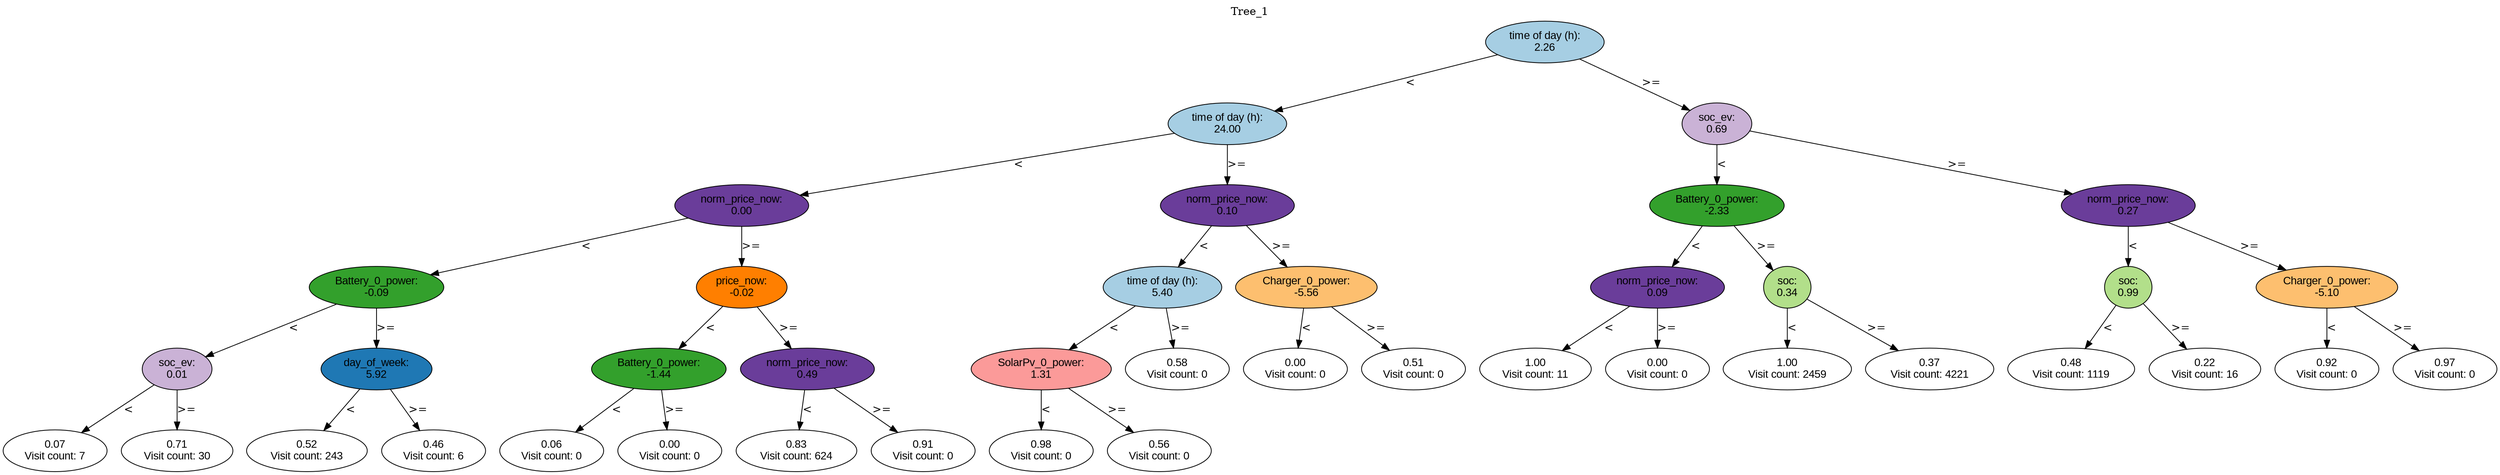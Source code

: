 digraph BST {
    node [fontname="Arial" style=filled colorscheme=paired12];
    0 [ label = "time of day (h):
2.26" fillcolor=1];
    1 [ label = "time of day (h):
24.00" fillcolor=1];
    2 [ label = "norm_price_now:
0.00" fillcolor=10];
    3 [ label = "Battery_0_power:
-0.09" fillcolor=4];
    4 [ label = "soc_ev:
0.01" fillcolor=9];
    5 [ label = "0.07
Visit count: 7" fillcolor=white];
    6 [ label = "0.71
Visit count: 30" fillcolor=white];
    7 [ label = "day_of_week:
5.92" fillcolor=2];
    8 [ label = "0.52
Visit count: 243" fillcolor=white];
    9 [ label = "0.46
Visit count: 6" fillcolor=white];
    10 [ label = "price_now:
-0.02" fillcolor=8];
    11 [ label = "Battery_0_power:
-1.44" fillcolor=4];
    12 [ label = "0.06
Visit count: 0" fillcolor=white];
    13 [ label = "0.00
Visit count: 0" fillcolor=white];
    14 [ label = "norm_price_now:
0.49" fillcolor=10];
    15 [ label = "0.83
Visit count: 624" fillcolor=white];
    16 [ label = "0.91
Visit count: 0" fillcolor=white];
    17 [ label = "norm_price_now:
0.10" fillcolor=10];
    18 [ label = "time of day (h):
5.40" fillcolor=1];
    19 [ label = "SolarPv_0_power:
1.31" fillcolor=5];
    20 [ label = "0.98
Visit count: 0" fillcolor=white];
    21 [ label = "0.56
Visit count: 0" fillcolor=white];
    22 [ label = "0.58
Visit count: 0" fillcolor=white];
    23 [ label = "Charger_0_power:
-5.56" fillcolor=7];
    24 [ label = "0.00
Visit count: 0" fillcolor=white];
    25 [ label = "0.51
Visit count: 0" fillcolor=white];
    26 [ label = "soc_ev:
0.69" fillcolor=9];
    27 [ label = "Battery_0_power:
-2.33" fillcolor=4];
    28 [ label = "norm_price_now:
0.09" fillcolor=10];
    29 [ label = "1.00
Visit count: 11" fillcolor=white];
    30 [ label = "0.00
Visit count: 0" fillcolor=white];
    31 [ label = "soc:
0.34" fillcolor=3];
    32 [ label = "1.00
Visit count: 2459" fillcolor=white];
    33 [ label = "0.37
Visit count: 4221" fillcolor=white];
    34 [ label = "norm_price_now:
0.27" fillcolor=10];
    35 [ label = "soc:
0.99" fillcolor=3];
    36 [ label = "0.48
Visit count: 1119" fillcolor=white];
    37 [ label = "0.22
Visit count: 16" fillcolor=white];
    38 [ label = "Charger_0_power:
-5.10" fillcolor=7];
    39 [ label = "0.92
Visit count: 0" fillcolor=white];
    40 [ label = "0.97
Visit count: 0" fillcolor=white];

    0  -> 1[ label = "<"];
    0  -> 26[ label = ">="];
    1  -> 2[ label = "<"];
    1  -> 17[ label = ">="];
    2  -> 3[ label = "<"];
    2  -> 10[ label = ">="];
    3  -> 4[ label = "<"];
    3  -> 7[ label = ">="];
    4  -> 5[ label = "<"];
    4  -> 6[ label = ">="];
    7  -> 8[ label = "<"];
    7  -> 9[ label = ">="];
    10  -> 11[ label = "<"];
    10  -> 14[ label = ">="];
    11  -> 12[ label = "<"];
    11  -> 13[ label = ">="];
    14  -> 15[ label = "<"];
    14  -> 16[ label = ">="];
    17  -> 18[ label = "<"];
    17  -> 23[ label = ">="];
    18  -> 19[ label = "<"];
    18  -> 22[ label = ">="];
    19  -> 20[ label = "<"];
    19  -> 21[ label = ">="];
    23  -> 24[ label = "<"];
    23  -> 25[ label = ">="];
    26  -> 27[ label = "<"];
    26  -> 34[ label = ">="];
    27  -> 28[ label = "<"];
    27  -> 31[ label = ">="];
    28  -> 29[ label = "<"];
    28  -> 30[ label = ">="];
    31  -> 32[ label = "<"];
    31  -> 33[ label = ">="];
    34  -> 35[ label = "<"];
    34  -> 38[ label = ">="];
    35  -> 36[ label = "<"];
    35  -> 37[ label = ">="];
    38  -> 39[ label = "<"];
    38  -> 40[ label = ">="];

    labelloc="t";
    label="Tree_1";
}